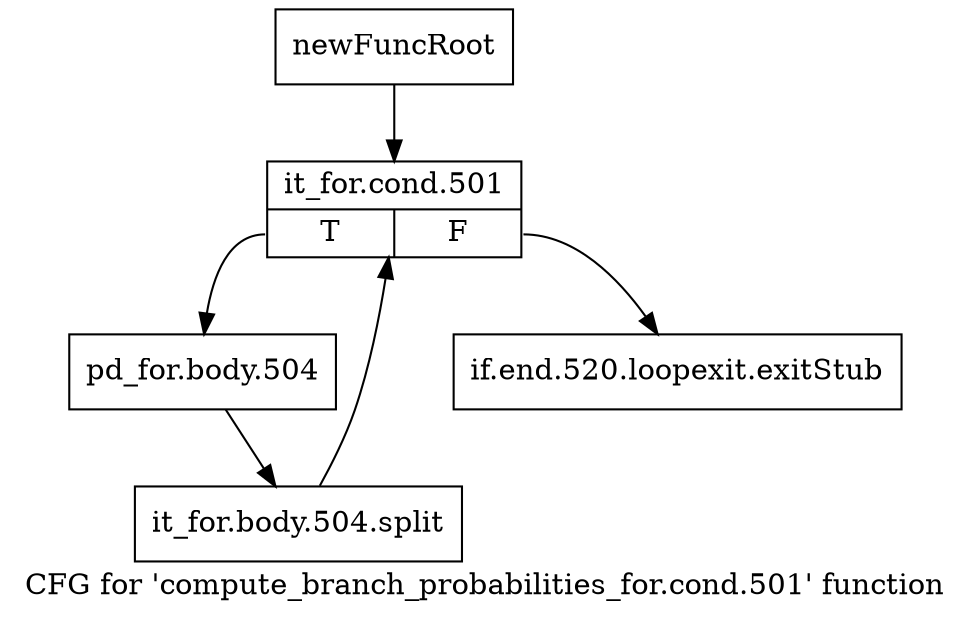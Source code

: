 digraph "CFG for 'compute_branch_probabilities_for.cond.501' function" {
	label="CFG for 'compute_branch_probabilities_for.cond.501' function";

	Node0xb7a5420 [shape=record,label="{newFuncRoot}"];
	Node0xb7a5420 -> Node0xb7a5870;
	Node0xb7a5470 [shape=record,label="{if.end.520.loopexit.exitStub}"];
	Node0xb7a5870 [shape=record,label="{it_for.cond.501|{<s0>T|<s1>F}}"];
	Node0xb7a5870:s0 -> Node0xb7a58c0;
	Node0xb7a5870:s1 -> Node0xb7a5470;
	Node0xb7a58c0 [shape=record,label="{pd_for.body.504}"];
	Node0xb7a58c0 -> Node0xf824d40;
	Node0xf824d40 [shape=record,label="{it_for.body.504.split}"];
	Node0xf824d40 -> Node0xb7a5870;
}
